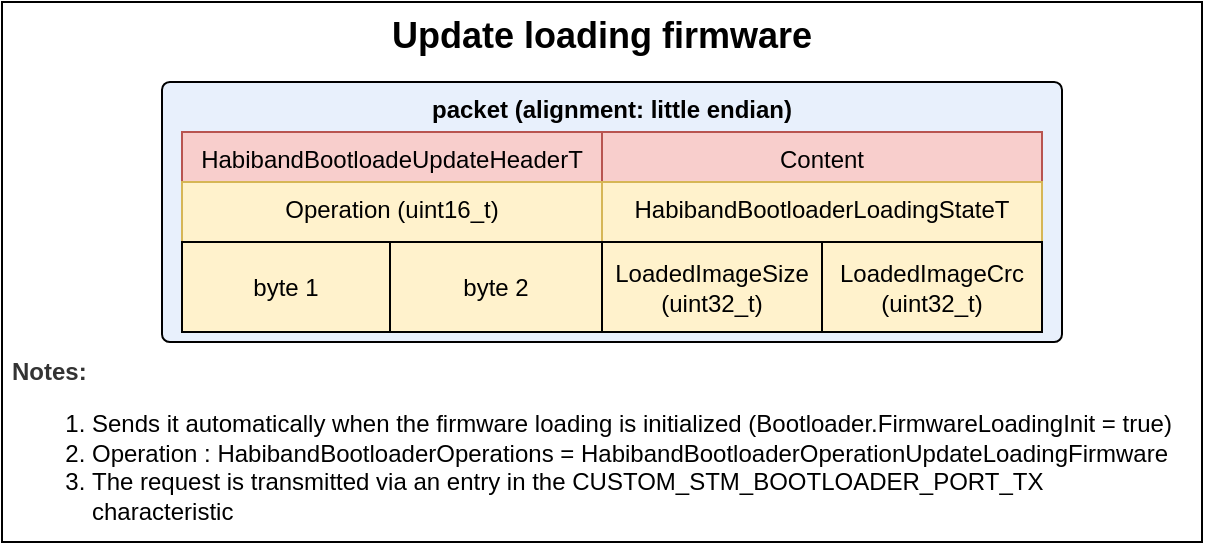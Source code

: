 <mxfile version="13.9.9" type="device" pages="2"><diagram id="P3z4Bru35nJ378_facLE" name="UpdateLoadingFirmware"><mxGraphModel dx="749" dy="556" grid="1" gridSize="10" guides="1" tooltips="1" connect="1" arrows="1" fold="1" page="1" pageScale="1" pageWidth="827" pageHeight="1169" math="0" shadow="0"><root><mxCell id="Z0AguHFT-gMhaOsnjvSl-0"/><mxCell id="Z0AguHFT-gMhaOsnjvSl-1" parent="Z0AguHFT-gMhaOsnjvSl-0"/><mxCell id="Z0AguHFT-gMhaOsnjvSl-82" value="Update loading firmware" style="rounded=0;whiteSpace=wrap;html=1;fontSize=18;align=center;verticalAlign=top;fontStyle=1" parent="Z0AguHFT-gMhaOsnjvSl-1" vertex="1"><mxGeometry width="600" height="270" as="geometry"/></mxCell><mxCell id="Z0AguHFT-gMhaOsnjvSl-24" value="&lt;span style=&quot;font-weight: 700&quot;&gt;packet (alignment: little endian)&lt;/span&gt;" style="rounded=1;whiteSpace=wrap;html=1;fillColor=#E8F0FC;fontSize=12;align=center;verticalAlign=top;arcSize=3;" parent="Z0AguHFT-gMhaOsnjvSl-1" vertex="1"><mxGeometry x="80" y="40" width="450" height="130" as="geometry"/></mxCell><mxCell id="Z0AguHFT-gMhaOsnjvSl-31" value="HabibandBootloadeUpdateHeaderT" style="rounded=0;whiteSpace=wrap;fillColor=#f8cecc;fontSize=12;align=center;strokeColor=#b85450;verticalAlign=top;" parent="Z0AguHFT-gMhaOsnjvSl-1" vertex="1"><mxGeometry x="90" y="65" width="210" height="95" as="geometry"/></mxCell><mxCell id="Z0AguHFT-gMhaOsnjvSl-28" value="Operation (uint16_t)" style="rounded=0;whiteSpace=wrap;fillColor=#fff2cc;fontSize=12;align=center;strokeColor=#d6b656;verticalAlign=top;" parent="Z0AguHFT-gMhaOsnjvSl-1" vertex="1"><mxGeometry x="90" y="90" width="210" height="75" as="geometry"/></mxCell><mxCell id="Z0AguHFT-gMhaOsnjvSl-7" value="" style="shape=table;html=1;whiteSpace=wrap;startSize=0;container=1;collapsible=0;childLayout=tableLayout;fontSize=12;align=left;fillColor=none;" parent="Z0AguHFT-gMhaOsnjvSl-1" vertex="1"><mxGeometry x="90" y="120" width="210" height="45" as="geometry"/></mxCell><mxCell id="Z0AguHFT-gMhaOsnjvSl-8" value="" style="shape=partialRectangle;html=1;whiteSpace=wrap;collapsible=0;dropTarget=0;pointerEvents=0;fillColor=none;top=0;left=0;bottom=0;right=0;points=[[0,0.5],[1,0.5]];portConstraint=eastwest;" parent="Z0AguHFT-gMhaOsnjvSl-7" vertex="1"><mxGeometry width="210" height="45" as="geometry"/></mxCell><mxCell id="Z0AguHFT-gMhaOsnjvSl-23" value="byte 1" style="shape=partialRectangle;html=1;whiteSpace=wrap;connectable=0;fillColor=none;top=0;left=0;bottom=0;right=0;overflow=hidden;" parent="Z0AguHFT-gMhaOsnjvSl-8" vertex="1"><mxGeometry width="104" height="45" as="geometry"/></mxCell><mxCell id="Z0AguHFT-gMhaOsnjvSl-22" value="byte 2" style="shape=partialRectangle;html=1;whiteSpace=wrap;connectable=0;fillColor=none;top=0;left=0;bottom=0;right=0;overflow=hidden;" parent="Z0AguHFT-gMhaOsnjvSl-8" vertex="1"><mxGeometry x="104" width="106" height="45" as="geometry"/></mxCell><mxCell id="iEG1UxPbIl4rTCurzZ21-0" value="&lt;h1 style=&quot;font-size: 12px&quot;&gt;&lt;span style=&quot;color: rgb(51 , 51 , 51) ; text-align: center ; font-size: 12px&quot;&gt;Notes:&lt;/span&gt;&lt;br style=&quot;font-size: 12px&quot;&gt;&lt;/h1&gt;&lt;p style=&quot;font-size: 12px&quot;&gt;&lt;/p&gt;&lt;ol&gt;&lt;li&gt;&lt;span style=&quot;text-align: center&quot;&gt;Sends it automatically when the firmware loading is initialized (Bootloader.FirmwareLoadingInit = true)&lt;br&gt;&lt;/span&gt;&lt;/li&gt;&lt;li style=&quot;font-size: 12px&quot;&gt;&lt;span style=&quot;font-size: 12px ; text-align: center&quot;&gt;Operation : HabibandBootloaderOperations =&amp;nbsp;&lt;/span&gt;HabibandBootloaderOperationUpdateLoadingFirmware&lt;/li&gt;&lt;li style=&quot;font-size: 12px&quot;&gt;The request is transmitted via an entry in the CUSTOM_STM_BOOTLOADER_PORT_TX characteristic&lt;/li&gt;&lt;/ol&gt;&lt;p style=&quot;font-size: 12px&quot;&gt;&lt;/p&gt;&lt;br style=&quot;font-size: 12px&quot;&gt;&lt;p style=&quot;font-size: 12px&quot;&gt;&lt;span style=&quot;font-size: 12px&quot;&gt;&amp;nbsp;&lt;/span&gt;&lt;br style=&quot;font-size: 12px&quot;&gt;&lt;/p&gt;" style="text;html=1;strokeColor=none;fillColor=none;spacing=5;spacingTop=-20;whiteSpace=wrap;overflow=hidden;rounded=0;fontSize=12;align=left;horizontal=1;verticalAlign=top;" parent="Z0AguHFT-gMhaOsnjvSl-1" vertex="1"><mxGeometry y="180" width="590" height="90" as="geometry"/></mxCell><mxCell id="EPggN9r3gAEIO7FQ-H3c-0" value="Content" style="rounded=0;whiteSpace=wrap;fillColor=#f8cecc;fontSize=12;align=center;strokeColor=#b85450;verticalAlign=top;" vertex="1" parent="Z0AguHFT-gMhaOsnjvSl-1"><mxGeometry x="300" y="65" width="220" height="95" as="geometry"/></mxCell><mxCell id="EPggN9r3gAEIO7FQ-H3c-1" value="HabibandBootloaderLoadingStateT" style="rounded=0;whiteSpace=wrap;fillColor=#fff2cc;fontSize=12;align=center;strokeColor=#d6b656;verticalAlign=top;" vertex="1" parent="Z0AguHFT-gMhaOsnjvSl-1"><mxGeometry x="300" y="90" width="220" height="75" as="geometry"/></mxCell><mxCell id="EPggN9r3gAEIO7FQ-H3c-2" value="LoadedImageSize&#10;(uint32_t)" style="rounded=0;whiteSpace=wrap;fillColor=none;" vertex="1" parent="Z0AguHFT-gMhaOsnjvSl-1"><mxGeometry x="300" y="120" width="110" height="45" as="geometry"/></mxCell><mxCell id="EPggN9r3gAEIO7FQ-H3c-3" value="" style="rounded=0;whiteSpace=wrap;html=1;fillColor=none;" vertex="1" parent="Z0AguHFT-gMhaOsnjvSl-1"><mxGeometry x="410" y="120" width="110" height="45" as="geometry"/></mxCell><mxCell id="EPggN9r3gAEIO7FQ-H3c-4" value="LoadedImageCrc&#10;(uint32_t)" style="rounded=0;whiteSpace=wrap;fillColor=none;" vertex="1" parent="Z0AguHFT-gMhaOsnjvSl-1"><mxGeometry x="410" y="120" width="110" height="45" as="geometry"/></mxCell></root></mxGraphModel></diagram><diagram id="cc2IxzYZOW36ZQ8aMRSP" name="UpdateBootloaderStatus"><mxGraphModel dx="749" dy="556" grid="1" gridSize="10" guides="1" tooltips="1" connect="1" arrows="1" fold="1" page="1" pageScale="1" pageWidth="827" pageHeight="1169" math="0" shadow="0"><root><mxCell id="7pFTr6igucagR4emlFsp-0"/><mxCell id="7pFTr6igucagR4emlFsp-1" parent="7pFTr6igucagR4emlFsp-0"/><mxCell id="k7PI-dADvwBw3FyaZIYu-0" value="Update bootloader status" style="rounded=0;whiteSpace=wrap;html=1;fontSize=18;align=center;verticalAlign=top;fontStyle=1" vertex="1" parent="7pFTr6igucagR4emlFsp-1"><mxGeometry width="640" height="340" as="geometry"/></mxCell><mxCell id="k7PI-dADvwBw3FyaZIYu-1" value="&lt;span style=&quot;font-weight: 700&quot;&gt;packet (alignment: little endian)&lt;/span&gt;" style="rounded=1;whiteSpace=wrap;html=1;fillColor=#E8F0FC;fontSize=12;align=center;verticalAlign=top;arcSize=3;" vertex="1" parent="7pFTr6igucagR4emlFsp-1"><mxGeometry x="10" y="40" width="620" height="130" as="geometry"/></mxCell><mxCell id="k7PI-dADvwBw3FyaZIYu-2" value="HabibandBootloaderStatusT" style="rounded=0;whiteSpace=wrap;fillColor=#f8cecc;fontSize=12;align=center;strokeColor=#b85450;verticalAlign=top;" vertex="1" parent="7pFTr6igucagR4emlFsp-1"><mxGeometry x="20" y="65" width="600" height="95" as="geometry"/></mxCell><mxCell id="k7PI-dADvwBw3FyaZIYu-3" value="uint16_t" style="rounded=0;whiteSpace=wrap;fillColor=#fff2cc;fontSize=12;align=center;strokeColor=#d6b656;verticalAlign=top;" vertex="1" parent="7pFTr6igucagR4emlFsp-1"><mxGeometry x="20" y="90" width="120" height="75" as="geometry"/></mxCell><mxCell id="k7PI-dADvwBw3FyaZIYu-8" value="&lt;h1 style=&quot;font-size: 12px&quot;&gt;&lt;span style=&quot;color: rgb(51 , 51 , 51) ; text-align: center ; font-size: 12px&quot;&gt;Notes:&lt;/span&gt;&lt;br style=&quot;font-size: 12px&quot;&gt;&lt;/h1&gt;&lt;p style=&quot;font-size: 12px&quot;&gt;&lt;/p&gt;&lt;ol&gt;&lt;li&gt;&lt;span style=&quot;text-align: center&quot;&gt;State - Bit field&lt;br&gt;&lt;/span&gt;&lt;/li&gt;&lt;li&gt;&lt;span style=&quot;text-align: center&quot;&gt;Operation :&amp;nbsp;&lt;/span&gt;HabibandBootloaderOperations -&amp;nbsp;the operation currently being in progress/completed.&amp;nbsp;if (State.OperationInProgress = true) =&amp;gt; then the operation is in progress&lt;/li&gt;&lt;li&gt;&lt;span style=&quot;text-align: center&quot;&gt;OperationResult : xResult - the result of the operation&lt;br&gt;&lt;/span&gt;&lt;/li&gt;&lt;li style=&quot;font-size: 12px&quot;&gt;&lt;span style=&quot;text-align: center&quot;&gt;Request:&amp;nbsp;&lt;/span&gt;HabibandBootloaderOperations -&amp;nbsp;last request received&lt;/li&gt;&lt;li&gt;&lt;span style=&quot;font-size: 12px ; text-align: center&quot;&gt;RequestResult : xResult -&amp;nbsp;&lt;/span&gt;result of the last received request&lt;br&gt;&lt;/li&gt;&lt;li&gt;updated automatically when notify to this characteristic with an update period - HABIBAND_BOOTLOADER_NOTIFICATIONS_UPDATE_PERIOD = 200&lt;br&gt;&lt;/li&gt;&lt;li style=&quot;font-size: 12px&quot;&gt;The request is transmitted via an entry in the CUSTOM_STM_BOOTLOADER_STATUS characteristic&lt;/li&gt;&lt;/ol&gt;&lt;p style=&quot;font-size: 12px&quot;&gt;&lt;/p&gt;&lt;br style=&quot;font-size: 12px&quot;&gt;&lt;p style=&quot;font-size: 12px&quot;&gt;&lt;span style=&quot;font-size: 12px&quot;&gt;&amp;nbsp;&lt;/span&gt;&lt;br style=&quot;font-size: 12px&quot;&gt;&lt;/p&gt;" style="text;html=1;strokeColor=none;fillColor=none;spacing=5;spacingTop=-20;whiteSpace=wrap;overflow=hidden;rounded=0;fontSize=12;align=left;horizontal=1;verticalAlign=top;" vertex="1" parent="7pFTr6igucagR4emlFsp-1"><mxGeometry x="10" y="180" width="620" height="160" as="geometry"/></mxCell><mxCell id="k7PI-dADvwBw3FyaZIYu-14" value="uint16_t" style="rounded=0;whiteSpace=wrap;fillColor=#fff2cc;fontSize=12;align=center;strokeColor=#d6b656;verticalAlign=top;" vertex="1" parent="7pFTr6igucagR4emlFsp-1"><mxGeometry x="140" y="90" width="120" height="75" as="geometry"/></mxCell><mxCell id="k7PI-dADvwBw3FyaZIYu-15" value="uint16_t" style="rounded=0;whiteSpace=wrap;fillColor=#fff2cc;fontSize=12;align=center;strokeColor=#d6b656;verticalAlign=top;" vertex="1" parent="7pFTr6igucagR4emlFsp-1"><mxGeometry x="260" y="90" width="120" height="75" as="geometry"/></mxCell><mxCell id="k7PI-dADvwBw3FyaZIYu-12" value="Operation" style="rounded=0;whiteSpace=wrap;fillColor=none;" vertex="1" parent="7pFTr6igucagR4emlFsp-1"><mxGeometry x="140" y="120" width="120" height="45" as="geometry"/></mxCell><mxCell id="k7PI-dADvwBw3FyaZIYu-16" value="OperationResult" style="rounded=0;whiteSpace=wrap;fillColor=none;" vertex="1" parent="7pFTr6igucagR4emlFsp-1"><mxGeometry x="260" y="120" width="120" height="45" as="geometry"/></mxCell><mxCell id="k7PI-dADvwBw3FyaZIYu-17" value="State" style="rounded=0;whiteSpace=wrap;fillColor=none;" vertex="1" parent="7pFTr6igucagR4emlFsp-1"><mxGeometry x="20" y="120" width="120" height="45" as="geometry"/></mxCell><mxCell id="k7PI-dADvwBw3FyaZIYu-18" value="uint16_t" style="rounded=0;whiteSpace=wrap;fillColor=#fff2cc;fontSize=12;align=center;strokeColor=#d6b656;verticalAlign=top;" vertex="1" parent="7pFTr6igucagR4emlFsp-1"><mxGeometry x="380" y="90" width="120" height="75" as="geometry"/></mxCell><mxCell id="k7PI-dADvwBw3FyaZIYu-19" value="Request" style="rounded=0;whiteSpace=wrap;fillColor=none;" vertex="1" parent="7pFTr6igucagR4emlFsp-1"><mxGeometry x="380" y="120" width="120" height="45" as="geometry"/></mxCell><mxCell id="k7PI-dADvwBw3FyaZIYu-20" value="uint16_t" style="rounded=0;whiteSpace=wrap;fillColor=#fff2cc;fontSize=12;align=center;strokeColor=#d6b656;verticalAlign=top;" vertex="1" parent="7pFTr6igucagR4emlFsp-1"><mxGeometry x="500" y="90" width="120" height="75" as="geometry"/></mxCell><mxCell id="k7PI-dADvwBw3FyaZIYu-21" value="RequestResult" style="rounded=0;whiteSpace=wrap;fillColor=none;" vertex="1" parent="7pFTr6igucagR4emlFsp-1"><mxGeometry x="500" y="120" width="120" height="45" as="geometry"/></mxCell></root></mxGraphModel></diagram></mxfile>